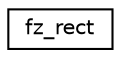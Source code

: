 digraph "Graphical Class Hierarchy"
{
 // LATEX_PDF_SIZE
  edge [fontname="Helvetica",fontsize="10",labelfontname="Helvetica",labelfontsize="10"];
  node [fontname="Helvetica",fontsize="10",shape=record];
  rankdir="LR";
  Node0 [label="fz_rect",height=0.2,width=0.4,color="black", fillcolor="white", style="filled",URL="$structfz__rect.html",tooltip=" "];
}
